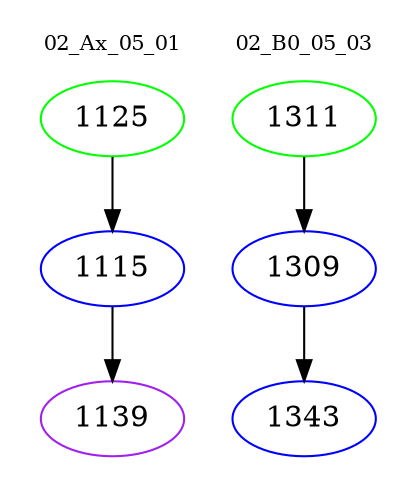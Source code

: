digraph{
subgraph cluster_0 {
color = white
label = "02_Ax_05_01";
fontsize=10;
T0_1125 [label="1125", color="green"]
T0_1125 -> T0_1115 [color="black"]
T0_1115 [label="1115", color="blue"]
T0_1115 -> T0_1139 [color="black"]
T0_1139 [label="1139", color="purple"]
}
subgraph cluster_1 {
color = white
label = "02_B0_05_03";
fontsize=10;
T1_1311 [label="1311", color="green"]
T1_1311 -> T1_1309 [color="black"]
T1_1309 [label="1309", color="blue"]
T1_1309 -> T1_1343 [color="black"]
T1_1343 [label="1343", color="blue"]
}
}
